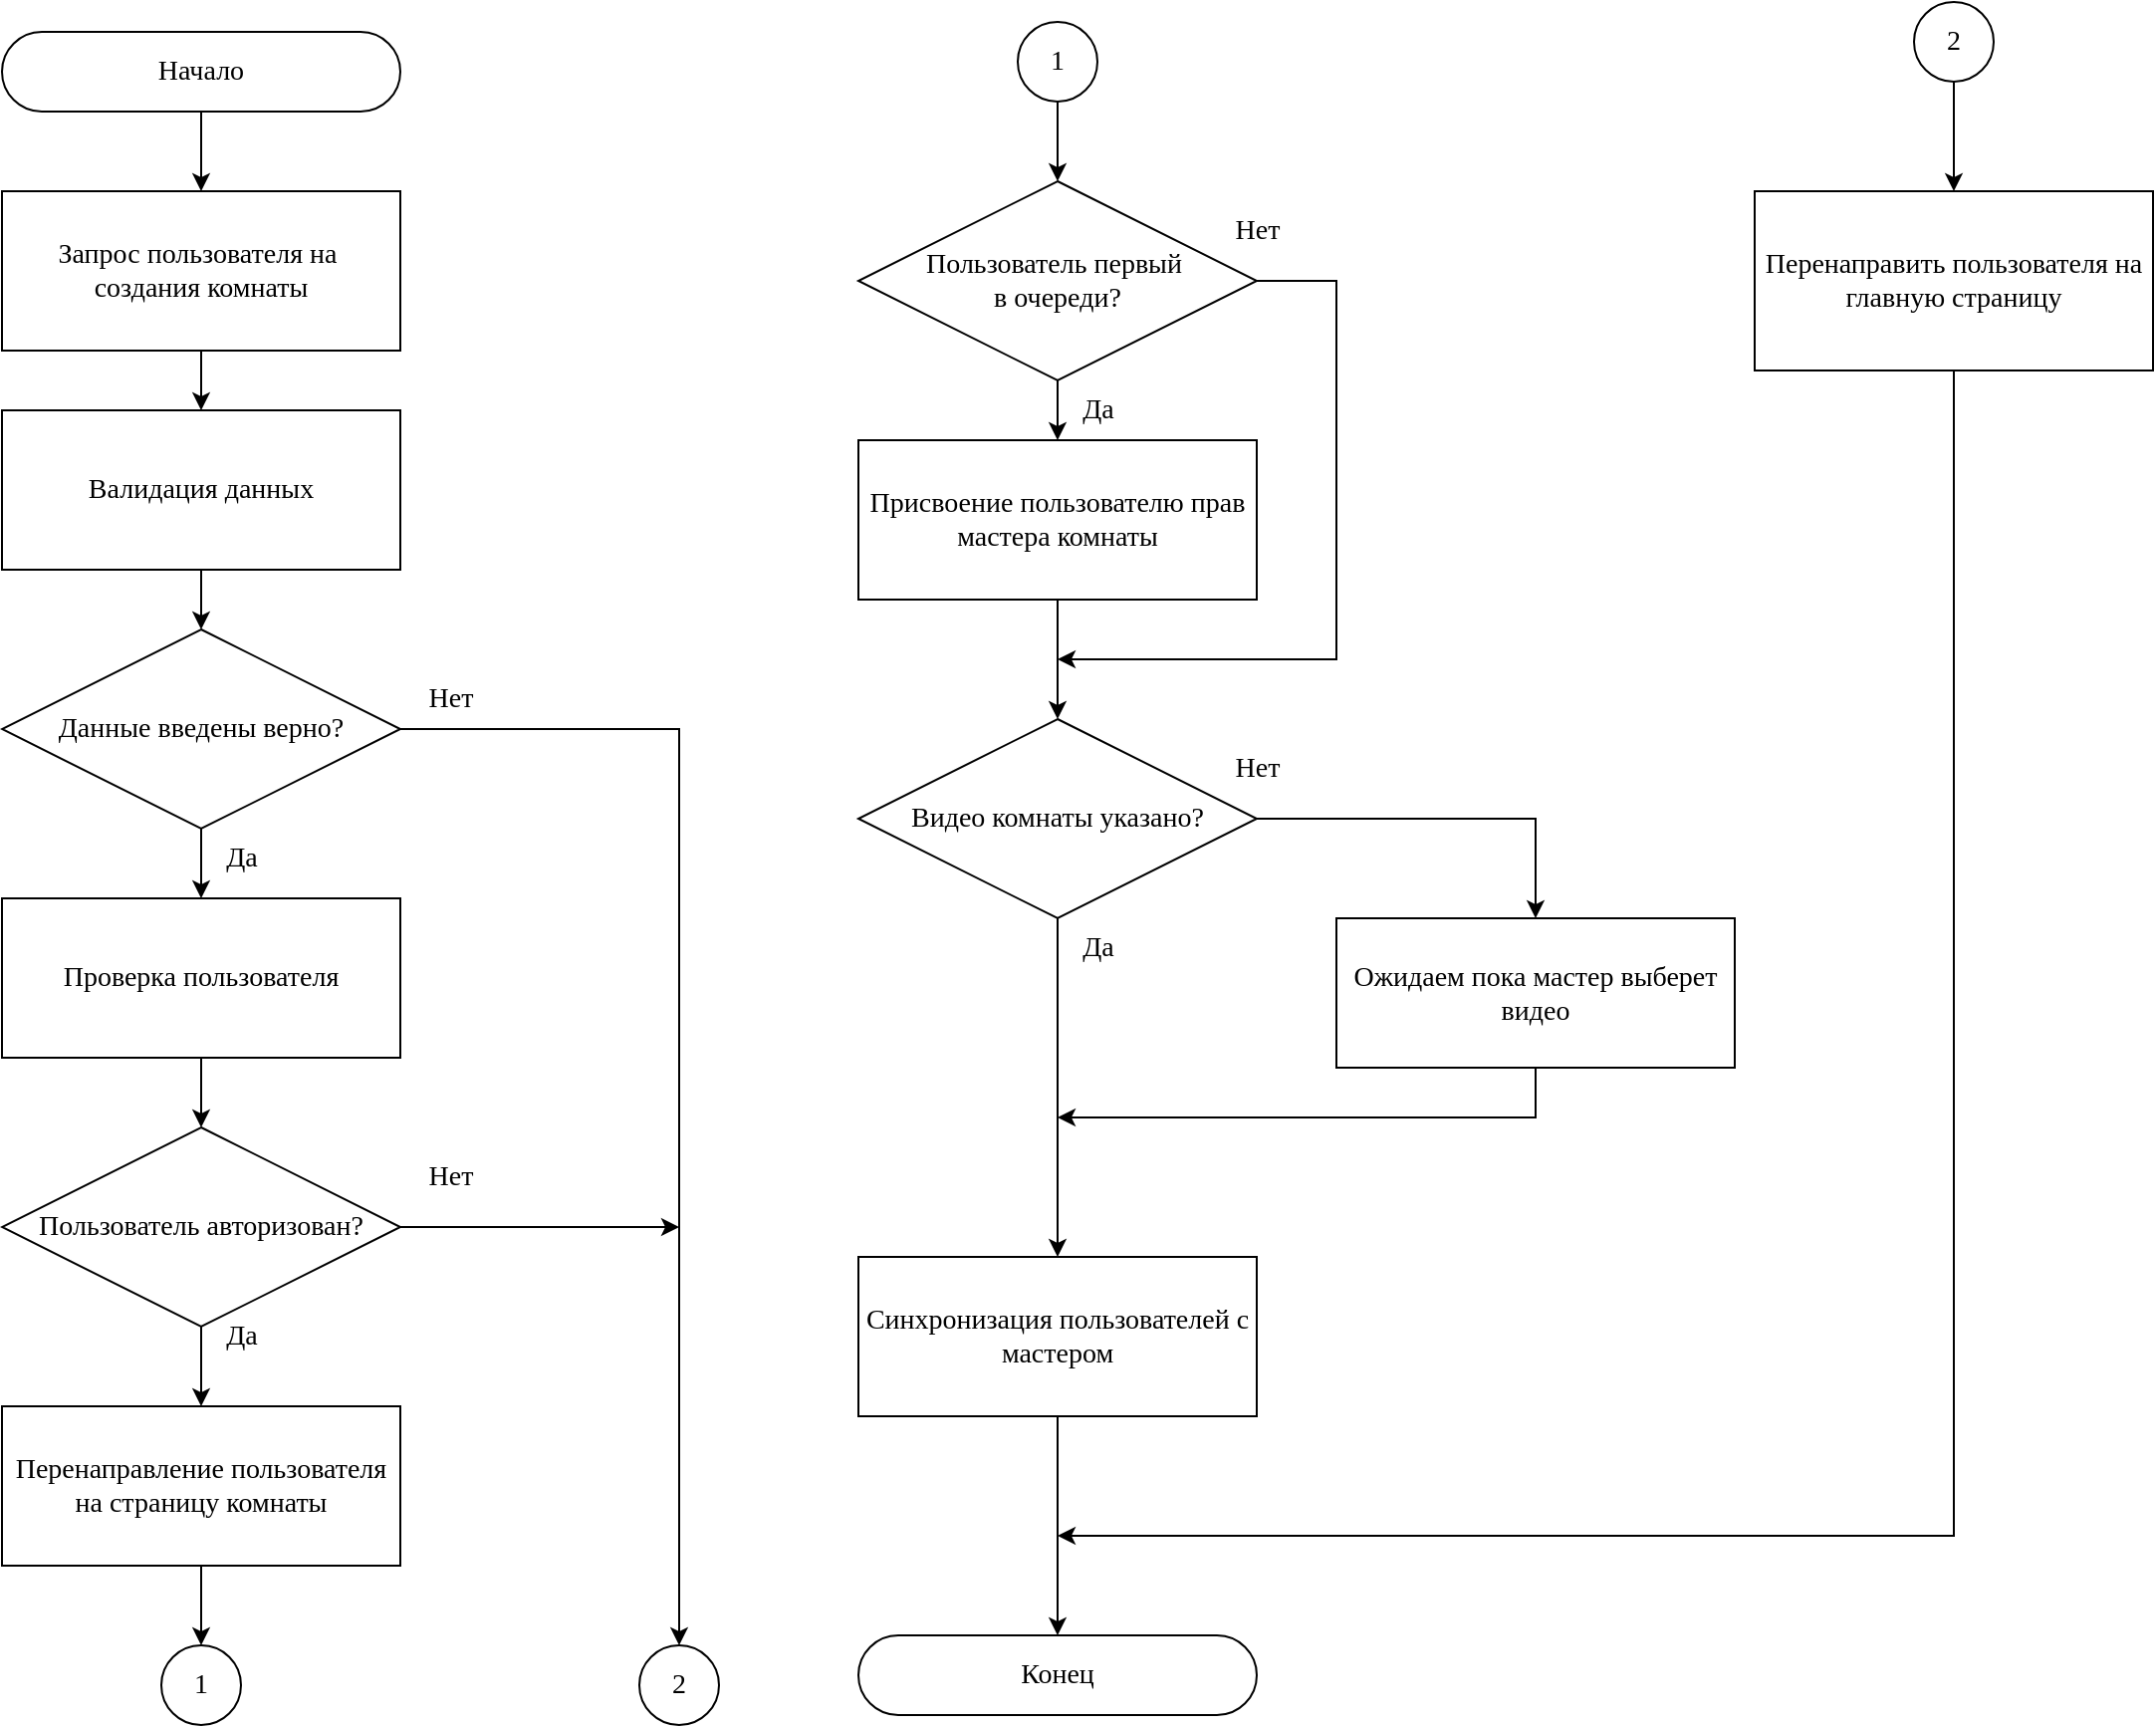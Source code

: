 <mxfile version="24.7.8">
  <diagram name="Страница — 1" id="0z7rLIHbsUD_InL6ZS7y">
    <mxGraphModel dx="1050" dy="621" grid="1" gridSize="10" guides="1" tooltips="1" connect="1" arrows="1" fold="1" page="1" pageScale="1" pageWidth="1654" pageHeight="1169" math="0" shadow="0">
      <root>
        <mxCell id="0" />
        <mxCell id="1" parent="0" />
        <mxCell id="41b57TqwvEw0KBt_91cO-15" style="edgeStyle=orthogonalEdgeStyle;rounded=0;orthogonalLoop=1;jettySize=auto;html=1;" parent="1" source="8o0WiqyueD_pK0ntcIQN-4" edge="1">
          <mxGeometry relative="1" as="geometry">
            <mxPoint x="480" y="670" as="targetPoint" />
          </mxGeometry>
        </mxCell>
        <mxCell id="E9pD4ErWtiB1vOTbF7-b-1" value="" style="edgeStyle=orthogonalEdgeStyle;rounded=0;orthogonalLoop=1;jettySize=auto;html=1;" parent="1" source="8o0WiqyueD_pK0ntcIQN-4" target="8o0WiqyueD_pK0ntcIQN-12" edge="1">
          <mxGeometry relative="1" as="geometry" />
        </mxCell>
        <mxCell id="8o0WiqyueD_pK0ntcIQN-4" value="Пользователь авторизован?" style="rhombus;whiteSpace=wrap;html=1;fontFamily=Times New Roman;fontSize=14;" parent="1" vertex="1">
          <mxGeometry x="140" y="620" width="200" height="100" as="geometry" />
        </mxCell>
        <mxCell id="41b57TqwvEw0KBt_91cO-6" value="" style="edgeStyle=orthogonalEdgeStyle;rounded=0;orthogonalLoop=1;jettySize=auto;html=1;" parent="1" source="8o0WiqyueD_pK0ntcIQN-6" target="41b57TqwvEw0KBt_91cO-5" edge="1">
          <mxGeometry relative="1" as="geometry" />
        </mxCell>
        <mxCell id="8o0WiqyueD_pK0ntcIQN-6" value="Запрос пользователя на&amp;nbsp; создания комнаты" style="rounded=0;whiteSpace=wrap;html=1;fontFamily=Times New Roman;fontSize=14;" parent="1" vertex="1">
          <mxGeometry x="140" y="150" width="200" height="80" as="geometry" />
        </mxCell>
        <mxCell id="8o0WiqyueD_pK0ntcIQN-11" style="edgeStyle=orthogonalEdgeStyle;rounded=0;orthogonalLoop=1;jettySize=auto;html=1;fontSize=14;" parent="1" source="8o0WiqyueD_pK0ntcIQN-10" target="8o0WiqyueD_pK0ntcIQN-6" edge="1">
          <mxGeometry relative="1" as="geometry" />
        </mxCell>
        <mxCell id="8o0WiqyueD_pK0ntcIQN-10" value="Начало" style="rounded=1;whiteSpace=wrap;html=1;arcSize=50;fontFamily=Times New Roman;fontSize=14;" parent="1" vertex="1">
          <mxGeometry x="140" y="70" width="200" height="40" as="geometry" />
        </mxCell>
        <mxCell id="E9pD4ErWtiB1vOTbF7-b-2" value="" style="edgeStyle=orthogonalEdgeStyle;rounded=0;orthogonalLoop=1;jettySize=auto;html=1;" parent="1" source="8o0WiqyueD_pK0ntcIQN-12" target="8o0WiqyueD_pK0ntcIQN-25" edge="1">
          <mxGeometry relative="1" as="geometry" />
        </mxCell>
        <mxCell id="8o0WiqyueD_pK0ntcIQN-12" value="Перенаправление пользователя на страницу комнаты" style="rounded=0;whiteSpace=wrap;html=1;fontFamily=Times New Roman;fontSize=14;" parent="1" vertex="1">
          <mxGeometry x="140" y="760" width="200" height="80" as="geometry" />
        </mxCell>
        <mxCell id="8o0WiqyueD_pK0ntcIQN-17" value="" style="edgeStyle=orthogonalEdgeStyle;rounded=0;orthogonalLoop=1;jettySize=auto;html=1;fontSize=14;" parent="1" source="8o0WiqyueD_pK0ntcIQN-13" target="8o0WiqyueD_pK0ntcIQN-4" edge="1">
          <mxGeometry relative="1" as="geometry">
            <Array as="points">
              <mxPoint x="240" y="590" />
              <mxPoint x="240" y="590" />
            </Array>
          </mxGeometry>
        </mxCell>
        <mxCell id="8o0WiqyueD_pK0ntcIQN-13" value="Проверка пользователя" style="rounded=0;whiteSpace=wrap;html=1;fontFamily=Times New Roman;fontSize=14;" parent="1" vertex="1">
          <mxGeometry x="140" y="505" width="200" height="80" as="geometry" />
        </mxCell>
        <mxCell id="8o0WiqyueD_pK0ntcIQN-18" value="Да" style="text;html=1;align=center;verticalAlign=middle;resizable=0;points=[];autosize=1;strokeColor=none;fillColor=none;fontFamily=Times New Roman;fontSize=14;" parent="1" vertex="1">
          <mxGeometry x="240" y="710" width="40" height="30" as="geometry" />
        </mxCell>
        <mxCell id="8o0WiqyueD_pK0ntcIQN-19" value="Нет" style="text;html=1;align=center;verticalAlign=middle;resizable=0;points=[];autosize=1;strokeColor=none;fillColor=none;fontFamily=Times New Roman;fontSize=14;" parent="1" vertex="1">
          <mxGeometry x="340" y="630" width="50" height="30" as="geometry" />
        </mxCell>
        <mxCell id="E9pD4ErWtiB1vOTbF7-b-4" style="edgeStyle=orthogonalEdgeStyle;rounded=0;orthogonalLoop=1;jettySize=auto;html=1;" parent="1" source="8o0WiqyueD_pK0ntcIQN-22" edge="1">
          <mxGeometry relative="1" as="geometry">
            <mxPoint x="670" y="825" as="targetPoint" />
            <Array as="points">
              <mxPoint x="1120" y="825" />
            </Array>
          </mxGeometry>
        </mxCell>
        <mxCell id="8o0WiqyueD_pK0ntcIQN-22" value="Перенаправить пользователя на главную страницу" style="rounded=0;whiteSpace=wrap;html=1;fontFamily=Times New Roman;fontSize=14;" parent="1" vertex="1">
          <mxGeometry x="1020" y="150" width="200" height="90" as="geometry" />
        </mxCell>
        <mxCell id="8o0WiqyueD_pK0ntcIQN-25" value="1" style="ellipse;whiteSpace=wrap;html=1;aspect=fixed;fontFamily=Times New Roman;fontSize=14;" parent="1" vertex="1">
          <mxGeometry x="220" y="880" width="40" height="40" as="geometry" />
        </mxCell>
        <mxCell id="8o0WiqyueD_pK0ntcIQN-37" value="" style="edgeStyle=orthogonalEdgeStyle;rounded=0;orthogonalLoop=1;jettySize=auto;html=1;fontSize=14;" parent="1" source="8o0WiqyueD_pK0ntcIQN-27" target="8o0WiqyueD_pK0ntcIQN-35" edge="1">
          <mxGeometry relative="1" as="geometry" />
        </mxCell>
        <mxCell id="8o0WiqyueD_pK0ntcIQN-27" value="1" style="ellipse;whiteSpace=wrap;html=1;aspect=fixed;fontFamily=Times New Roman;fontSize=14;" parent="1" vertex="1">
          <mxGeometry x="650" y="65" width="40" height="40" as="geometry" />
        </mxCell>
        <mxCell id="8o0WiqyueD_pK0ntcIQN-42" style="edgeStyle=orthogonalEdgeStyle;rounded=0;orthogonalLoop=1;jettySize=auto;html=1;fontSize=14;" parent="1" source="8o0WiqyueD_pK0ntcIQN-28" target="8o0WiqyueD_pK0ntcIQN-34" edge="1">
          <mxGeometry relative="1" as="geometry">
            <Array as="points">
              <mxPoint x="910" y="465" />
            </Array>
          </mxGeometry>
        </mxCell>
        <mxCell id="8o0WiqyueD_pK0ntcIQN-43" style="edgeStyle=orthogonalEdgeStyle;rounded=0;orthogonalLoop=1;jettySize=auto;html=1;entryX=0.5;entryY=0;entryDx=0;entryDy=0;fontSize=14;" parent="1" source="8o0WiqyueD_pK0ntcIQN-28" target="8o0WiqyueD_pK0ntcIQN-41" edge="1">
          <mxGeometry relative="1" as="geometry" />
        </mxCell>
        <mxCell id="8o0WiqyueD_pK0ntcIQN-28" value="Видео комнаты указано?" style="rhombus;whiteSpace=wrap;html=1;fontFamily=Times New Roman;fontSize=14;" parent="1" vertex="1">
          <mxGeometry x="570" y="415" width="200" height="100" as="geometry" />
        </mxCell>
        <mxCell id="8o0WiqyueD_pK0ntcIQN-38" value="" style="edgeStyle=orthogonalEdgeStyle;rounded=0;orthogonalLoop=1;jettySize=auto;html=1;fontSize=14;" parent="1" source="8o0WiqyueD_pK0ntcIQN-31" target="8o0WiqyueD_pK0ntcIQN-28" edge="1">
          <mxGeometry relative="1" as="geometry" />
        </mxCell>
        <mxCell id="8o0WiqyueD_pK0ntcIQN-31" value="Присвоение пользователю прав мастера комнаты" style="rounded=0;whiteSpace=wrap;html=1;fontFamily=Times New Roman;fontSize=14;" parent="1" vertex="1">
          <mxGeometry x="570" y="275" width="200" height="80" as="geometry" />
        </mxCell>
        <mxCell id="8o0WiqyueD_pK0ntcIQN-44" style="edgeStyle=orthogonalEdgeStyle;rounded=0;orthogonalLoop=1;jettySize=auto;html=1;fontSize=14;" parent="1" source="8o0WiqyueD_pK0ntcIQN-34" edge="1">
          <mxGeometry relative="1" as="geometry">
            <mxPoint x="670" y="615" as="targetPoint" />
            <Array as="points">
              <mxPoint x="910" y="615" />
              <mxPoint x="670" y="615" />
            </Array>
          </mxGeometry>
        </mxCell>
        <mxCell id="8o0WiqyueD_pK0ntcIQN-34" value="Ожидаем пока мастер выберет видео" style="rounded=0;whiteSpace=wrap;html=1;fontFamily=Times New Roman;fontSize=14;" parent="1" vertex="1">
          <mxGeometry x="810" y="515" width="200" height="75" as="geometry" />
        </mxCell>
        <mxCell id="8o0WiqyueD_pK0ntcIQN-36" style="edgeStyle=orthogonalEdgeStyle;rounded=0;orthogonalLoop=1;jettySize=auto;html=1;fontSize=14;" parent="1" source="8o0WiqyueD_pK0ntcIQN-35" target="8o0WiqyueD_pK0ntcIQN-31" edge="1">
          <mxGeometry relative="1" as="geometry" />
        </mxCell>
        <mxCell id="8o0WiqyueD_pK0ntcIQN-40" style="edgeStyle=orthogonalEdgeStyle;rounded=0;orthogonalLoop=1;jettySize=auto;html=1;exitX=1;exitY=0.5;exitDx=0;exitDy=0;fontSize=14;" parent="1" source="8o0WiqyueD_pK0ntcIQN-35" edge="1">
          <mxGeometry relative="1" as="geometry">
            <mxPoint x="670" y="385" as="targetPoint" />
            <Array as="points">
              <mxPoint x="810" y="195" />
              <mxPoint x="810" y="385" />
            </Array>
          </mxGeometry>
        </mxCell>
        <mxCell id="8o0WiqyueD_pK0ntcIQN-35" value="Пользователь первый&amp;nbsp;&lt;div&gt;в очереди?&lt;/div&gt;" style="rhombus;whiteSpace=wrap;html=1;fontFamily=Times New Roman;fontSize=14;" parent="1" vertex="1">
          <mxGeometry x="570" y="145" width="200" height="100" as="geometry" />
        </mxCell>
        <mxCell id="GTT3OiRXgn_7U39BLmP_-6" value="" style="edgeStyle=orthogonalEdgeStyle;shape=connector;rounded=0;orthogonalLoop=1;jettySize=auto;html=1;strokeColor=default;align=center;verticalAlign=middle;fontFamily=Helvetica;fontSize=14;fontColor=default;labelBackgroundColor=default;endArrow=classic;" parent="1" source="8o0WiqyueD_pK0ntcIQN-41" target="r347_YFNG_RkOp2djTrr-1" edge="1">
          <mxGeometry relative="1" as="geometry" />
        </mxCell>
        <mxCell id="8o0WiqyueD_pK0ntcIQN-41" value="Синхронизация пользователей с мастером" style="rounded=0;whiteSpace=wrap;html=1;fontFamily=Times New Roman;fontSize=14;" parent="1" vertex="1">
          <mxGeometry x="570" y="685" width="200" height="80" as="geometry" />
        </mxCell>
        <mxCell id="8o0WiqyueD_pK0ntcIQN-51" value="Да" style="text;html=1;align=center;verticalAlign=middle;resizable=0;points=[];autosize=1;strokeColor=none;fillColor=none;fontFamily=Times New Roman;fontSize=14;" parent="1" vertex="1">
          <mxGeometry x="670" y="515" width="40" height="30" as="geometry" />
        </mxCell>
        <mxCell id="8o0WiqyueD_pK0ntcIQN-52" value="Нет" style="text;html=1;align=center;verticalAlign=middle;resizable=0;points=[];autosize=1;strokeColor=none;fillColor=none;fontFamily=Times New Roman;fontSize=14;" parent="1" vertex="1">
          <mxGeometry x="745" y="425" width="50" height="30" as="geometry" />
        </mxCell>
        <mxCell id="8o0WiqyueD_pK0ntcIQN-53" value="Да" style="text;html=1;align=center;verticalAlign=middle;resizable=0;points=[];autosize=1;strokeColor=none;fillColor=none;fontFamily=Times New Roman;fontSize=14;" parent="1" vertex="1">
          <mxGeometry x="670" y="245" width="40" height="30" as="geometry" />
        </mxCell>
        <mxCell id="8o0WiqyueD_pK0ntcIQN-54" value="Нет" style="text;html=1;align=center;verticalAlign=middle;resizable=0;points=[];autosize=1;strokeColor=none;fillColor=none;fontFamily=Times New Roman;fontSize=14;" parent="1" vertex="1">
          <mxGeometry x="745" y="155" width="50" height="30" as="geometry" />
        </mxCell>
        <mxCell id="r347_YFNG_RkOp2djTrr-1" value="Конец" style="rounded=1;whiteSpace=wrap;html=1;arcSize=50;fontFamily=Times New Roman;fontSize=14;" parent="1" vertex="1">
          <mxGeometry x="570" y="875" width="200" height="40" as="geometry" />
        </mxCell>
        <mxCell id="GTT3OiRXgn_7U39BLmP_-3" value="2" style="ellipse;whiteSpace=wrap;html=1;aspect=fixed;fontFamily=Times New Roman;fontSize=14;" parent="1" vertex="1">
          <mxGeometry x="460" y="880" width="40" height="40" as="geometry" />
        </mxCell>
        <mxCell id="E9pD4ErWtiB1vOTbF7-b-3" value="" style="edgeStyle=orthogonalEdgeStyle;rounded=0;orthogonalLoop=1;jettySize=auto;html=1;" parent="1" source="GTT3OiRXgn_7U39BLmP_-5" target="8o0WiqyueD_pK0ntcIQN-22" edge="1">
          <mxGeometry relative="1" as="geometry" />
        </mxCell>
        <mxCell id="GTT3OiRXgn_7U39BLmP_-5" value="2" style="ellipse;whiteSpace=wrap;html=1;aspect=fixed;fontFamily=Times New Roman;fontSize=14;" parent="1" vertex="1">
          <mxGeometry x="1100" y="55" width="40" height="40" as="geometry" />
        </mxCell>
        <mxCell id="41b57TqwvEw0KBt_91cO-9" value="" style="edgeStyle=orthogonalEdgeStyle;rounded=0;orthogonalLoop=1;jettySize=auto;html=1;" parent="1" source="41b57TqwvEw0KBt_91cO-5" target="41b57TqwvEw0KBt_91cO-8" edge="1">
          <mxGeometry relative="1" as="geometry" />
        </mxCell>
        <mxCell id="41b57TqwvEw0KBt_91cO-5" value="Валидация данных" style="rounded=0;whiteSpace=wrap;html=1;fontFamily=Times New Roman;fontSize=14;" parent="1" vertex="1">
          <mxGeometry x="140" y="260" width="200" height="80" as="geometry" />
        </mxCell>
        <mxCell id="41b57TqwvEw0KBt_91cO-12" style="edgeStyle=orthogonalEdgeStyle;rounded=0;orthogonalLoop=1;jettySize=auto;html=1;entryX=0.5;entryY=0;entryDx=0;entryDy=0;" parent="1" source="41b57TqwvEw0KBt_91cO-8" target="GTT3OiRXgn_7U39BLmP_-3" edge="1">
          <mxGeometry relative="1" as="geometry" />
        </mxCell>
        <mxCell id="41b57TqwvEw0KBt_91cO-13" style="edgeStyle=orthogonalEdgeStyle;rounded=0;orthogonalLoop=1;jettySize=auto;html=1;" parent="1" source="41b57TqwvEw0KBt_91cO-8" target="8o0WiqyueD_pK0ntcIQN-13" edge="1">
          <mxGeometry relative="1" as="geometry" />
        </mxCell>
        <mxCell id="41b57TqwvEw0KBt_91cO-8" value="Данные введены верно?" style="rhombus;whiteSpace=wrap;html=1;fontFamily=Times New Roman;fontSize=14;" parent="1" vertex="1">
          <mxGeometry x="140" y="370" width="200" height="100" as="geometry" />
        </mxCell>
        <mxCell id="41b57TqwvEw0KBt_91cO-10" value="Да" style="text;html=1;align=center;verticalAlign=middle;resizable=0;points=[];autosize=1;strokeColor=none;fillColor=none;fontFamily=Times New Roman;fontSize=14;" parent="1" vertex="1">
          <mxGeometry x="240" y="470" width="40" height="30" as="geometry" />
        </mxCell>
        <mxCell id="41b57TqwvEw0KBt_91cO-11" value="Нет" style="text;html=1;align=center;verticalAlign=middle;resizable=0;points=[];autosize=1;strokeColor=none;fillColor=none;fontFamily=Times New Roman;fontSize=14;" parent="1" vertex="1">
          <mxGeometry x="340" y="390" width="50" height="30" as="geometry" />
        </mxCell>
      </root>
    </mxGraphModel>
  </diagram>
</mxfile>
